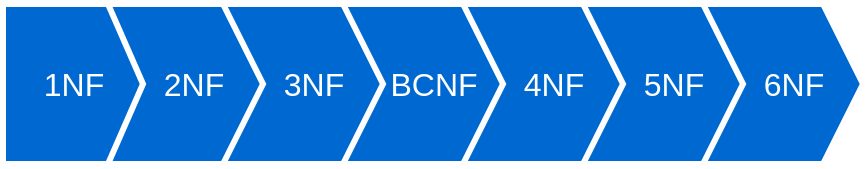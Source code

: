 <mxfile version="20.2.3" type="device"><diagram id="q8pkl_VzCrPb3qmDqYOR" name="Page-1"><mxGraphModel dx="1038" dy="489" grid="1" gridSize="10" guides="1" tooltips="1" connect="1" arrows="1" fold="1" page="1" pageScale="1" pageWidth="1169" pageHeight="827" math="0" shadow="0"><root><mxCell id="0"/><mxCell id="1" parent="0"/><mxCell id="snAPRXSYvWxmZyvaR-PW-30" value="" style="group" vertex="1" connectable="0" parent="1"><mxGeometry x="80.5" y="80" width="430" height="80" as="geometry"/></mxCell><mxCell id="snAPRXSYvWxmZyvaR-PW-25" value="" style="group" vertex="1" connectable="0" parent="snAPRXSYvWxmZyvaR-PW-30"><mxGeometry x="350" width="80" height="80" as="geometry"/></mxCell><mxCell id="snAPRXSYvWxmZyvaR-PW-26" value="" style="shape=offPageConnector;whiteSpace=wrap;html=1;fillColor=#0069d1;strokeColor=#FFFFFF;rotation=-90;size=0.25;strokeWidth=3;" vertex="1" parent="snAPRXSYvWxmZyvaR-PW-25"><mxGeometry width="80" height="80" as="geometry"/></mxCell><mxCell id="snAPRXSYvWxmZyvaR-PW-27" value="6NF" style="text;html=1;strokeColor=none;fillColor=none;align=center;verticalAlign=middle;whiteSpace=wrap;rounded=0;fontSize=16;fontStyle=0;fontColor=#FFFFFF;" vertex="1" parent="snAPRXSYvWxmZyvaR-PW-25"><mxGeometry x="20" y="25" width="49.5" height="30" as="geometry"/></mxCell><mxCell id="snAPRXSYvWxmZyvaR-PW-22" value="" style="group" vertex="1" connectable="0" parent="snAPRXSYvWxmZyvaR-PW-30"><mxGeometry x="290" width="80" height="80" as="geometry"/></mxCell><mxCell id="snAPRXSYvWxmZyvaR-PW-23" value="" style="shape=offPageConnector;whiteSpace=wrap;html=1;fillColor=#0069d1;strokeColor=#FFFFFF;rotation=-90;size=0.25;strokeWidth=3;" vertex="1" parent="snAPRXSYvWxmZyvaR-PW-22"><mxGeometry width="80" height="80" as="geometry"/></mxCell><mxCell id="snAPRXSYvWxmZyvaR-PW-24" value="5NF" style="text;html=1;strokeColor=none;fillColor=none;align=center;verticalAlign=middle;whiteSpace=wrap;rounded=0;fontSize=16;fontStyle=0;fontColor=#FFFFFF;" vertex="1" parent="snAPRXSYvWxmZyvaR-PW-22"><mxGeometry x="20" y="25" width="49.5" height="30" as="geometry"/></mxCell><mxCell id="snAPRXSYvWxmZyvaR-PW-19" value="" style="group" vertex="1" connectable="0" parent="snAPRXSYvWxmZyvaR-PW-30"><mxGeometry x="230" width="80" height="80" as="geometry"/></mxCell><mxCell id="snAPRXSYvWxmZyvaR-PW-20" value="" style="shape=offPageConnector;whiteSpace=wrap;html=1;fillColor=#0069d1;strokeColor=#FFFFFF;rotation=-90;size=0.25;strokeWidth=3;" vertex="1" parent="snAPRXSYvWxmZyvaR-PW-19"><mxGeometry width="80" height="80" as="geometry"/></mxCell><mxCell id="snAPRXSYvWxmZyvaR-PW-21" value="4NF" style="text;html=1;strokeColor=none;fillColor=none;align=center;verticalAlign=middle;whiteSpace=wrap;rounded=0;fontSize=16;fontStyle=0;fontColor=#FFFFFF;" vertex="1" parent="snAPRXSYvWxmZyvaR-PW-19"><mxGeometry x="20" y="25" width="49.5" height="30" as="geometry"/></mxCell><mxCell id="snAPRXSYvWxmZyvaR-PW-16" value="" style="group" vertex="1" connectable="0" parent="snAPRXSYvWxmZyvaR-PW-30"><mxGeometry x="170" width="80" height="80" as="geometry"/></mxCell><mxCell id="snAPRXSYvWxmZyvaR-PW-17" value="" style="shape=offPageConnector;whiteSpace=wrap;html=1;fillColor=#0069d1;strokeColor=#FFFFFF;rotation=-90;size=0.25;strokeWidth=3;" vertex="1" parent="snAPRXSYvWxmZyvaR-PW-16"><mxGeometry width="80" height="80" as="geometry"/></mxCell><mxCell id="snAPRXSYvWxmZyvaR-PW-18" value="BCNF" style="text;html=1;strokeColor=none;fillColor=none;align=center;verticalAlign=middle;whiteSpace=wrap;rounded=0;fontSize=16;fontStyle=0;fontColor=#FFFFFF;" vertex="1" parent="snAPRXSYvWxmZyvaR-PW-16"><mxGeometry x="20" y="25" width="49.5" height="30" as="geometry"/></mxCell><mxCell id="snAPRXSYvWxmZyvaR-PW-13" value="" style="group" vertex="1" connectable="0" parent="snAPRXSYvWxmZyvaR-PW-30"><mxGeometry x="110" width="80" height="80" as="geometry"/></mxCell><mxCell id="snAPRXSYvWxmZyvaR-PW-14" value="" style="shape=offPageConnector;whiteSpace=wrap;html=1;fillColor=#0069d1;strokeColor=#FFFFFF;rotation=-90;size=0.25;strokeWidth=3;" vertex="1" parent="snAPRXSYvWxmZyvaR-PW-13"><mxGeometry width="80" height="80" as="geometry"/></mxCell><mxCell id="snAPRXSYvWxmZyvaR-PW-15" value="3NF" style="text;html=1;strokeColor=none;fillColor=none;align=center;verticalAlign=middle;whiteSpace=wrap;rounded=0;fontSize=16;fontStyle=0;fontColor=#FFFFFF;" vertex="1" parent="snAPRXSYvWxmZyvaR-PW-13"><mxGeometry x="20" y="25" width="49.5" height="30" as="geometry"/></mxCell><mxCell id="snAPRXSYvWxmZyvaR-PW-10" value="" style="group" vertex="1" connectable="0" parent="snAPRXSYvWxmZyvaR-PW-30"><mxGeometry x="50" width="80" height="80" as="geometry"/></mxCell><mxCell id="snAPRXSYvWxmZyvaR-PW-11" value="" style="shape=offPageConnector;whiteSpace=wrap;html=1;fillColor=#0069d1;strokeColor=#FFFFFF;rotation=-90;size=0.25;strokeWidth=3;" vertex="1" parent="snAPRXSYvWxmZyvaR-PW-10"><mxGeometry width="80" height="80" as="geometry"/></mxCell><mxCell id="snAPRXSYvWxmZyvaR-PW-12" value="2NF" style="text;html=1;strokeColor=none;fillColor=none;align=center;verticalAlign=middle;whiteSpace=wrap;rounded=0;fontSize=16;fontStyle=0;fontColor=#FFFFFF;" vertex="1" parent="snAPRXSYvWxmZyvaR-PW-10"><mxGeometry x="20" y="25" width="49.5" height="30" as="geometry"/></mxCell><mxCell id="snAPRXSYvWxmZyvaR-PW-29" value="" style="group" vertex="1" connectable="0" parent="snAPRXSYvWxmZyvaR-PW-30"><mxGeometry width="70" height="80" as="geometry"/></mxCell><mxCell id="snAPRXSYvWxmZyvaR-PW-1" value="" style="shape=offPageConnector;whiteSpace=wrap;html=1;fillColor=#0069d1;strokeColor=#FFFFFF;rotation=-90;size=0.25;strokeWidth=3;" vertex="1" parent="snAPRXSYvWxmZyvaR-PW-29"><mxGeometry x="-5" y="5" width="80" height="70" as="geometry"/></mxCell><mxCell id="snAPRXSYvWxmZyvaR-PW-2" value="1NF" style="text;html=1;strokeColor=none;fillColor=none;align=center;verticalAlign=middle;whiteSpace=wrap;rounded=0;fontSize=16;fontStyle=0;fontColor=#FFFFFF;" vertex="1" parent="snAPRXSYvWxmZyvaR-PW-29"><mxGeometry x="10" y="25" width="49.5" height="30" as="geometry"/></mxCell></root></mxGraphModel></diagram></mxfile>
